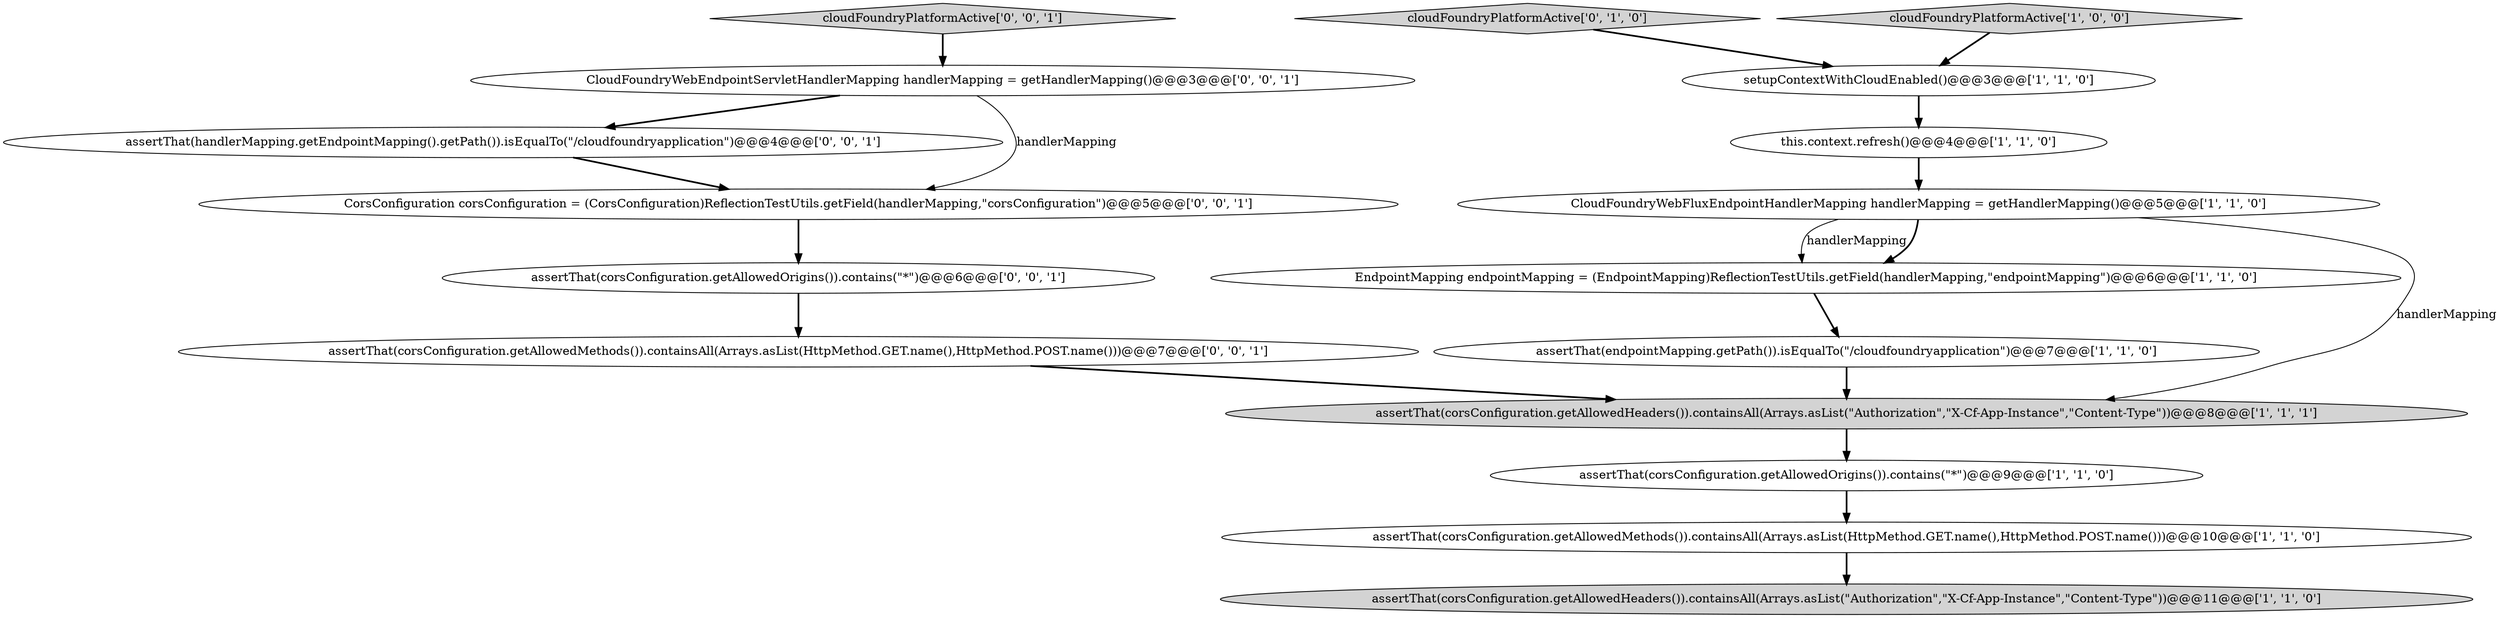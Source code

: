 digraph {
12 [style = filled, label = "cloudFoundryPlatformActive['0', '0', '1']", fillcolor = lightgray, shape = diamond image = "AAA0AAABBB3BBB"];
10 [style = filled, label = "cloudFoundryPlatformActive['0', '1', '0']", fillcolor = lightgray, shape = diamond image = "AAA0AAABBB2BBB"];
3 [style = filled, label = "assertThat(corsConfiguration.getAllowedOrigins()).contains(\"*\")@@@9@@@['1', '1', '0']", fillcolor = white, shape = ellipse image = "AAA0AAABBB1BBB"];
0 [style = filled, label = "setupContextWithCloudEnabled()@@@3@@@['1', '1', '0']", fillcolor = white, shape = ellipse image = "AAA0AAABBB1BBB"];
9 [style = filled, label = "this.context.refresh()@@@4@@@['1', '1', '0']", fillcolor = white, shape = ellipse image = "AAA0AAABBB1BBB"];
1 [style = filled, label = "assertThat(corsConfiguration.getAllowedHeaders()).containsAll(Arrays.asList(\"Authorization\",\"X-Cf-App-Instance\",\"Content-Type\"))@@@11@@@['1', '1', '0']", fillcolor = lightgray, shape = ellipse image = "AAA0AAABBB1BBB"];
6 [style = filled, label = "assertThat(endpointMapping.getPath()).isEqualTo(\"/cloudfoundryapplication\")@@@7@@@['1', '1', '0']", fillcolor = white, shape = ellipse image = "AAA0AAABBB1BBB"];
11 [style = filled, label = "CloudFoundryWebEndpointServletHandlerMapping handlerMapping = getHandlerMapping()@@@3@@@['0', '0', '1']", fillcolor = white, shape = ellipse image = "AAA0AAABBB3BBB"];
8 [style = filled, label = "assertThat(corsConfiguration.getAllowedMethods()).containsAll(Arrays.asList(HttpMethod.GET.name(),HttpMethod.POST.name()))@@@10@@@['1', '1', '0']", fillcolor = white, shape = ellipse image = "AAA0AAABBB1BBB"];
13 [style = filled, label = "assertThat(handlerMapping.getEndpointMapping().getPath()).isEqualTo(\"/cloudfoundryapplication\")@@@4@@@['0', '0', '1']", fillcolor = white, shape = ellipse image = "AAA0AAABBB3BBB"];
7 [style = filled, label = "CloudFoundryWebFluxEndpointHandlerMapping handlerMapping = getHandlerMapping()@@@5@@@['1', '1', '0']", fillcolor = white, shape = ellipse image = "AAA0AAABBB1BBB"];
14 [style = filled, label = "assertThat(corsConfiguration.getAllowedMethods()).containsAll(Arrays.asList(HttpMethod.GET.name(),HttpMethod.POST.name()))@@@7@@@['0', '0', '1']", fillcolor = white, shape = ellipse image = "AAA0AAABBB3BBB"];
15 [style = filled, label = "assertThat(corsConfiguration.getAllowedOrigins()).contains(\"*\")@@@6@@@['0', '0', '1']", fillcolor = white, shape = ellipse image = "AAA0AAABBB3BBB"];
2 [style = filled, label = "cloudFoundryPlatformActive['1', '0', '0']", fillcolor = lightgray, shape = diamond image = "AAA0AAABBB1BBB"];
5 [style = filled, label = "EndpointMapping endpointMapping = (EndpointMapping)ReflectionTestUtils.getField(handlerMapping,\"endpointMapping\")@@@6@@@['1', '1', '0']", fillcolor = white, shape = ellipse image = "AAA0AAABBB1BBB"];
4 [style = filled, label = "assertThat(corsConfiguration.getAllowedHeaders()).containsAll(Arrays.asList(\"Authorization\",\"X-Cf-App-Instance\",\"Content-Type\"))@@@8@@@['1', '1', '1']", fillcolor = lightgray, shape = ellipse image = "AAA0AAABBB1BBB"];
16 [style = filled, label = "CorsConfiguration corsConfiguration = (CorsConfiguration)ReflectionTestUtils.getField(handlerMapping,\"corsConfiguration\")@@@5@@@['0', '0', '1']", fillcolor = white, shape = ellipse image = "AAA0AAABBB3BBB"];
11->16 [style = solid, label="handlerMapping"];
7->5 [style = solid, label="handlerMapping"];
8->1 [style = bold, label=""];
16->15 [style = bold, label=""];
6->4 [style = bold, label=""];
4->3 [style = bold, label=""];
7->4 [style = solid, label="handlerMapping"];
7->5 [style = bold, label=""];
0->9 [style = bold, label=""];
2->0 [style = bold, label=""];
5->6 [style = bold, label=""];
15->14 [style = bold, label=""];
9->7 [style = bold, label=""];
11->13 [style = bold, label=""];
3->8 [style = bold, label=""];
13->16 [style = bold, label=""];
10->0 [style = bold, label=""];
14->4 [style = bold, label=""];
12->11 [style = bold, label=""];
}
